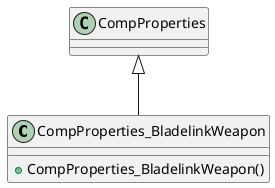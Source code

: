 @startuml
class CompProperties_BladelinkWeapon {
    + CompProperties_BladelinkWeapon()
}
CompProperties <|-- CompProperties_BladelinkWeapon
@enduml
